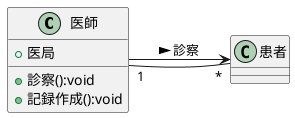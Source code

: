 @startuml クラス図
left to right direction

class 医師 {
    +医局
    +診察():void
    +記録作成():void
}
class 患者
医師 --> 患者:診察 >
医師 "1"--"*" 患者
@enduml